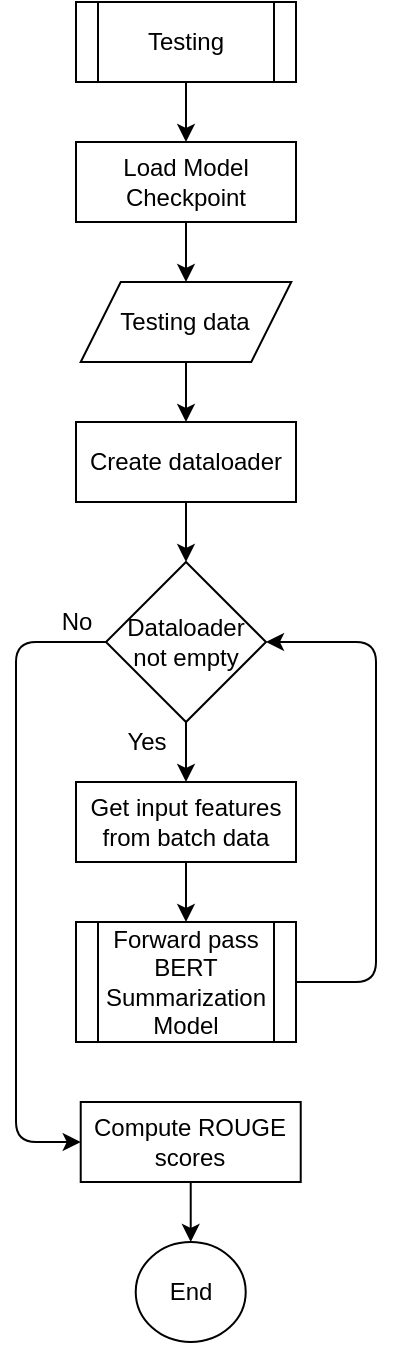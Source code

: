 <mxfile version="14.6.13" type="device"><diagram id="5finEYGvJ-1ioDVEGhpE" name="Page-1"><mxGraphModel dx="365" dy="229" grid="1" gridSize="10" guides="1" tooltips="1" connect="1" arrows="1" fold="1" page="1" pageScale="1" pageWidth="850" pageHeight="1100" math="0" shadow="0"><root><mxCell id="0"/><mxCell id="1" parent="0"/><mxCell id="dQhclffQtdahTBonMET7-1" value="Testing" style="shape=process;whiteSpace=wrap;html=1;backgroundOutline=1;" parent="1" vertex="1"><mxGeometry x="380" y="140" width="110" height="40" as="geometry"/></mxCell><mxCell id="dQhclffQtdahTBonMET7-2" value="" style="endArrow=classic;html=1;exitX=0.5;exitY=1;exitDx=0;exitDy=0;entryX=0.5;entryY=0;entryDx=0;entryDy=0;" parent="1" source="dQhclffQtdahTBonMET7-1" target="EGB492bgu1boBX601WWE-3" edge="1"><mxGeometry width="50" height="50" relative="1" as="geometry"><mxPoint x="500" y="360" as="sourcePoint"/><mxPoint x="570" y="250" as="targetPoint"/></mxGeometry></mxCell><mxCell id="dQhclffQtdahTBonMET7-5" value="Testing data" style="shape=parallelogram;perimeter=parallelogramPerimeter;whiteSpace=wrap;html=1;fixedSize=1;" parent="1" vertex="1"><mxGeometry x="382.36" y="280" width="105.28" height="40" as="geometry"/></mxCell><mxCell id="dQhclffQtdahTBonMET7-10" value="" style="endArrow=classic;html=1;exitX=0.5;exitY=1;exitDx=0;exitDy=0;" parent="1" source="EGB492bgu1boBX601WWE-14" target="dQhclffQtdahTBonMET7-11" edge="1"><mxGeometry width="50" height="50" relative="1" as="geometry"><mxPoint x="530" y="1300" as="sourcePoint"/><mxPoint x="481.56" y="1330" as="targetPoint"/></mxGeometry></mxCell><mxCell id="dQhclffQtdahTBonMET7-11" value="End" style="ellipse;whiteSpace=wrap;html=1;" parent="1" vertex="1"><mxGeometry x="409.86" y="760" width="55" height="50" as="geometry"/></mxCell><mxCell id="EGB492bgu1boBX601WWE-3" value="Load Model Checkpoint" style="rounded=0;whiteSpace=wrap;html=1;" parent="1" vertex="1"><mxGeometry x="380" y="210" width="110" height="40" as="geometry"/></mxCell><mxCell id="EGB492bgu1boBX601WWE-4" value="" style="endArrow=classic;html=1;exitX=0.5;exitY=1;exitDx=0;exitDy=0;entryX=0.5;entryY=0;entryDx=0;entryDy=0;" parent="1" source="EGB492bgu1boBX601WWE-3" target="dQhclffQtdahTBonMET7-5" edge="1"><mxGeometry width="50" height="50" relative="1" as="geometry"><mxPoint x="484.58" y="380" as="sourcePoint"/><mxPoint x="540" y="380" as="targetPoint"/></mxGeometry></mxCell><mxCell id="EGB492bgu1boBX601WWE-5" value="Create dataloader" style="rounded=0;whiteSpace=wrap;html=1;" parent="1" vertex="1"><mxGeometry x="380" y="350" width="110" height="40" as="geometry"/></mxCell><mxCell id="EGB492bgu1boBX601WWE-6" value="" style="endArrow=classic;html=1;exitX=0.5;exitY=1;exitDx=0;exitDy=0;entryX=0.5;entryY=0;entryDx=0;entryDy=0;" parent="1" source="dQhclffQtdahTBonMET7-5" target="EGB492bgu1boBX601WWE-5" edge="1"><mxGeometry width="50" height="50" relative="1" as="geometry"><mxPoint x="510" y="520" as="sourcePoint"/><mxPoint x="540" y="540" as="targetPoint"/></mxGeometry></mxCell><mxCell id="EGB492bgu1boBX601WWE-7" value="Dataloader not empty" style="rhombus;whiteSpace=wrap;html=1;" parent="1" vertex="1"><mxGeometry x="395" y="420" width="80" height="80" as="geometry"/></mxCell><mxCell id="EGB492bgu1boBX601WWE-8" value="" style="endArrow=classic;html=1;exitX=0.5;exitY=1;exitDx=0;exitDy=0;entryX=0.5;entryY=0;entryDx=0;entryDy=0;" parent="1" source="EGB492bgu1boBX601WWE-5" target="EGB492bgu1boBX601WWE-7" edge="1"><mxGeometry width="50" height="50" relative="1" as="geometry"><mxPoint x="520.0" y="670" as="sourcePoint"/><mxPoint x="560" y="700" as="targetPoint"/></mxGeometry></mxCell><mxCell id="EGB492bgu1boBX601WWE-9" value="" style="endArrow=classic;html=1;exitX=0.5;exitY=1;exitDx=0;exitDy=0;entryX=0.5;entryY=0;entryDx=0;entryDy=0;" parent="1" source="EGB492bgu1boBX601WWE-7" target="EGB492bgu1boBX601WWE-10" edge="1"><mxGeometry width="50" height="50" relative="1" as="geometry"><mxPoint x="495" y="840" as="sourcePoint"/><mxPoint x="530" y="850" as="targetPoint"/></mxGeometry></mxCell><mxCell id="EGB492bgu1boBX601WWE-10" value="Get input features from batch data" style="rounded=0;whiteSpace=wrap;html=1;" parent="1" vertex="1"><mxGeometry x="380" y="530" width="110" height="40" as="geometry"/></mxCell><mxCell id="EGB492bgu1boBX601WWE-12" value="&lt;span&gt;Forward pass BERT Summarization Model&lt;/span&gt;" style="shape=process;whiteSpace=wrap;html=1;backgroundOutline=1;" parent="1" vertex="1"><mxGeometry x="380" y="600" width="110" height="60" as="geometry"/></mxCell><mxCell id="EGB492bgu1boBX601WWE-13" value="" style="endArrow=classic;html=1;exitX=0.5;exitY=1;exitDx=0;exitDy=0;entryX=0.5;entryY=0;entryDx=0;entryDy=0;" parent="1" source="EGB492bgu1boBX601WWE-10" target="EGB492bgu1boBX601WWE-12" edge="1"><mxGeometry width="50" height="50" relative="1" as="geometry"><mxPoint x="370" y="1000" as="sourcePoint"/><mxPoint x="570" y="990" as="targetPoint"/></mxGeometry></mxCell><mxCell id="EGB492bgu1boBX601WWE-14" value="Compute ROUGE scores" style="rounded=0;whiteSpace=wrap;html=1;" parent="1" vertex="1"><mxGeometry x="382.36" y="690" width="110" height="40" as="geometry"/></mxCell><mxCell id="EGB492bgu1boBX601WWE-15" value="" style="endArrow=classic;html=1;exitX=1;exitY=0.5;exitDx=0;exitDy=0;entryX=1;entryY=0.5;entryDx=0;entryDy=0;" parent="1" source="EGB492bgu1boBX601WWE-12" target="EGB492bgu1boBX601WWE-7" edge="1"><mxGeometry width="50" height="50" relative="1" as="geometry"><mxPoint x="495" y="960" as="sourcePoint"/><mxPoint x="690" y="770" as="targetPoint"/><Array as="points"><mxPoint x="530" y="630"/><mxPoint x="530" y="460"/></Array></mxGeometry></mxCell><mxCell id="EGB492bgu1boBX601WWE-16" value="" style="endArrow=classic;html=1;exitX=0;exitY=0.5;exitDx=0;exitDy=0;entryX=0;entryY=0.5;entryDx=0;entryDy=0;" parent="1" source="EGB492bgu1boBX601WWE-7" target="EGB492bgu1boBX601WWE-14" edge="1"><mxGeometry width="50" height="50" relative="1" as="geometry"><mxPoint x="495" y="830.0" as="sourcePoint"/><mxPoint x="290" y="1250" as="targetPoint"/><Array as="points"><mxPoint x="350" y="460"/><mxPoint x="350" y="710"/></Array></mxGeometry></mxCell><mxCell id="3ZiJu9TO7PKHtE0VNGYS-1" value="No" style="text;html=1;align=center;verticalAlign=middle;resizable=0;points=[];autosize=1;strokeColor=none;" vertex="1" parent="1"><mxGeometry x="365" y="440" width="30" height="20" as="geometry"/></mxCell><mxCell id="3ZiJu9TO7PKHtE0VNGYS-2" value="Yes" style="text;html=1;align=center;verticalAlign=middle;resizable=0;points=[];autosize=1;strokeColor=none;" vertex="1" parent="1"><mxGeometry x="395" y="500" width="40" height="20" as="geometry"/></mxCell></root></mxGraphModel></diagram></mxfile>